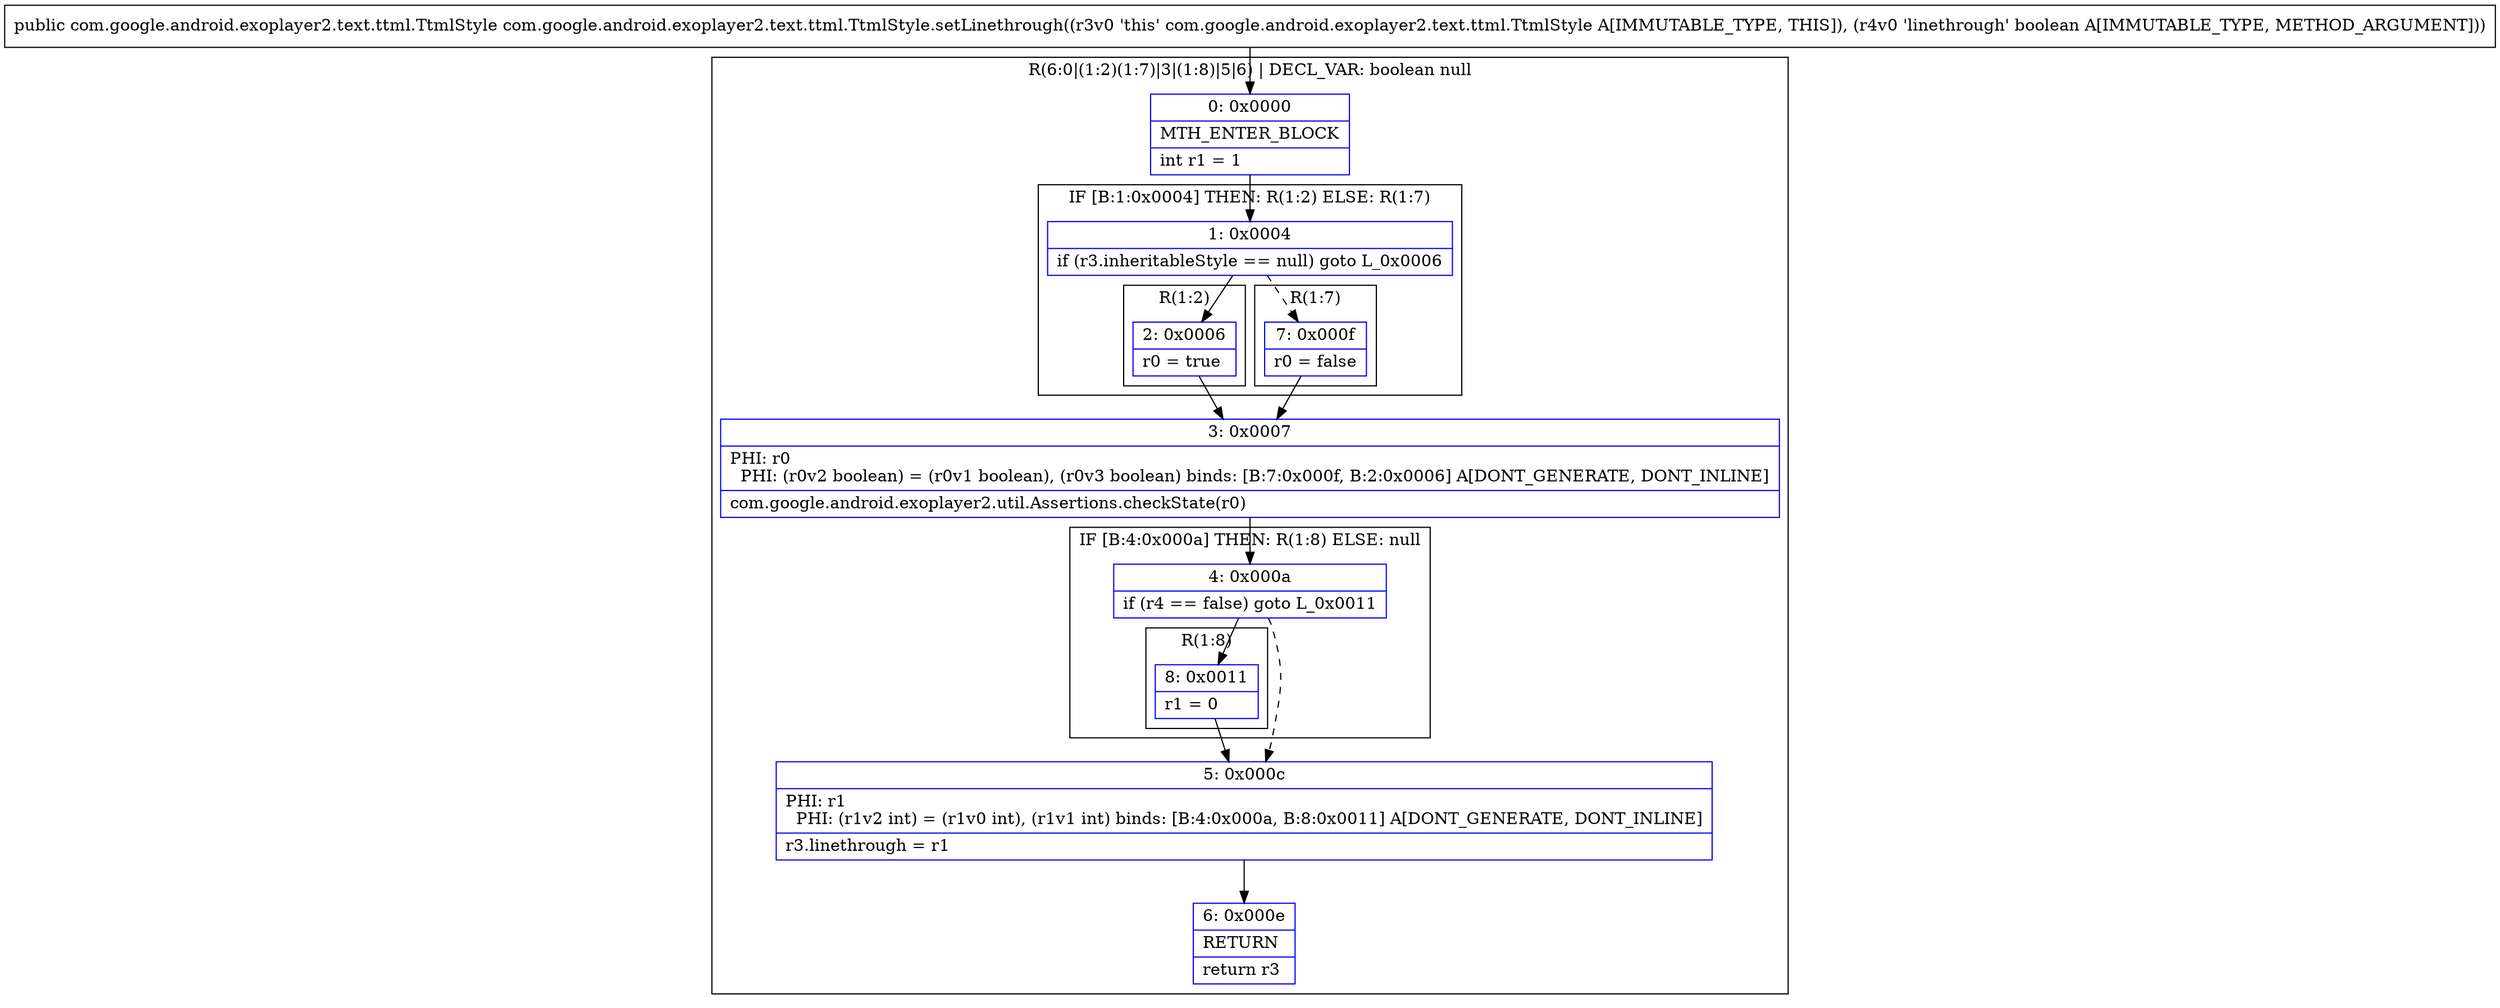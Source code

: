 digraph "CFG forcom.google.android.exoplayer2.text.ttml.TtmlStyle.setLinethrough(Z)Lcom\/google\/android\/exoplayer2\/text\/ttml\/TtmlStyle;" {
subgraph cluster_Region_1743698764 {
label = "R(6:0|(1:2)(1:7)|3|(1:8)|5|6) | DECL_VAR: boolean null\l";
node [shape=record,color=blue];
Node_0 [shape=record,label="{0\:\ 0x0000|MTH_ENTER_BLOCK\l|int r1 = 1\l}"];
subgraph cluster_IfRegion_1975247353 {
label = "IF [B:1:0x0004] THEN: R(1:2) ELSE: R(1:7)";
node [shape=record,color=blue];
Node_1 [shape=record,label="{1\:\ 0x0004|if (r3.inheritableStyle == null) goto L_0x0006\l}"];
subgraph cluster_Region_115427188 {
label = "R(1:2)";
node [shape=record,color=blue];
Node_2 [shape=record,label="{2\:\ 0x0006|r0 = true\l}"];
}
subgraph cluster_Region_1285997500 {
label = "R(1:7)";
node [shape=record,color=blue];
Node_7 [shape=record,label="{7\:\ 0x000f|r0 = false\l}"];
}
}
Node_3 [shape=record,label="{3\:\ 0x0007|PHI: r0 \l  PHI: (r0v2 boolean) = (r0v1 boolean), (r0v3 boolean) binds: [B:7:0x000f, B:2:0x0006] A[DONT_GENERATE, DONT_INLINE]\l|com.google.android.exoplayer2.util.Assertions.checkState(r0)\l}"];
subgraph cluster_IfRegion_671043979 {
label = "IF [B:4:0x000a] THEN: R(1:8) ELSE: null";
node [shape=record,color=blue];
Node_4 [shape=record,label="{4\:\ 0x000a|if (r4 == false) goto L_0x0011\l}"];
subgraph cluster_Region_844364845 {
label = "R(1:8)";
node [shape=record,color=blue];
Node_8 [shape=record,label="{8\:\ 0x0011|r1 = 0\l}"];
}
}
Node_5 [shape=record,label="{5\:\ 0x000c|PHI: r1 \l  PHI: (r1v2 int) = (r1v0 int), (r1v1 int) binds: [B:4:0x000a, B:8:0x0011] A[DONT_GENERATE, DONT_INLINE]\l|r3.linethrough = r1\l}"];
Node_6 [shape=record,label="{6\:\ 0x000e|RETURN\l|return r3\l}"];
}
MethodNode[shape=record,label="{public com.google.android.exoplayer2.text.ttml.TtmlStyle com.google.android.exoplayer2.text.ttml.TtmlStyle.setLinethrough((r3v0 'this' com.google.android.exoplayer2.text.ttml.TtmlStyle A[IMMUTABLE_TYPE, THIS]), (r4v0 'linethrough' boolean A[IMMUTABLE_TYPE, METHOD_ARGUMENT])) }"];
MethodNode -> Node_0;
Node_0 -> Node_1;
Node_1 -> Node_2;
Node_1 -> Node_7[style=dashed];
Node_2 -> Node_3;
Node_7 -> Node_3;
Node_3 -> Node_4;
Node_4 -> Node_5[style=dashed];
Node_4 -> Node_8;
Node_8 -> Node_5;
Node_5 -> Node_6;
}

